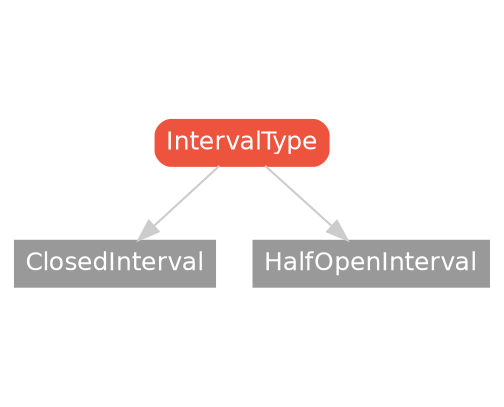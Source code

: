 strict digraph "IntervalType - Type Hierarchy - SwiftDoc.org" {
    pad="0.1,0.8"
    node [shape=box, style="filled,rounded", color="#999999", fillcolor="#999999", fontcolor=white, fontname=Helvetica, fontnames="Helvetica,sansserif", fontsize=12, margin="0.07,0.05", height="0.3"]
    edge [color="#cccccc"]
    "ClosedInterval" [URL="/type/ClosedInterval/", style=filled]
    "HalfOpenInterval" [URL="/type/HalfOpenInterval/", style=filled]
    "IntervalType" [URL="/protocol/IntervalType/", style="filled,rounded", fillcolor="#ee543d", color="#ee543d"]    "IntervalType" -> "ClosedInterval"
    "IntervalType" -> "HalfOpenInterval"
    subgraph Types {
        rank = max; "ClosedInterval"; "HalfOpenInterval";
    }
}